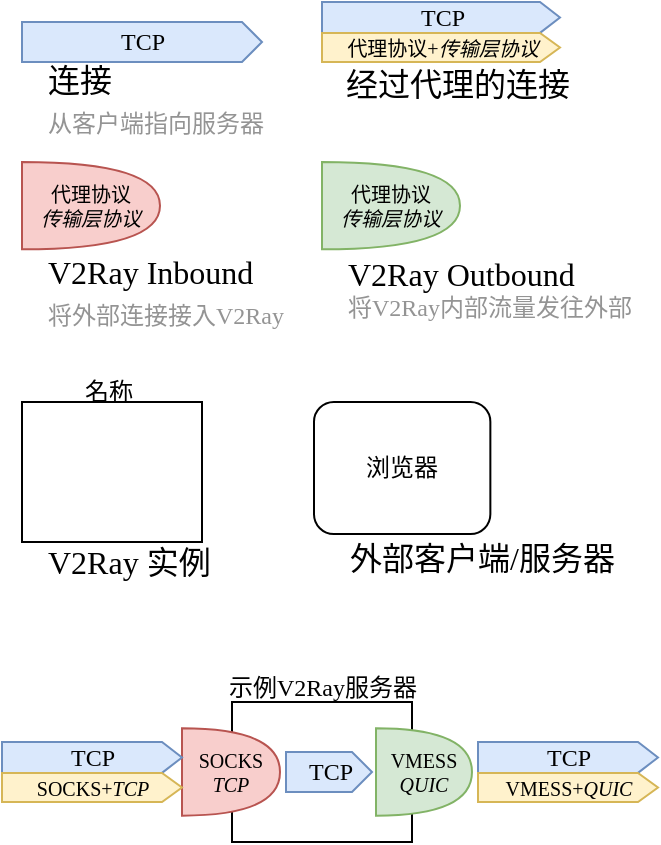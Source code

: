 <mxfile version="18.1.2" type="github" pages="7">
  <diagram id="dAfNnbwmk66fKgJQbiKN" name="图例">
    <mxGraphModel dx="1630" dy="1742" grid="1" gridSize="10" guides="1" tooltips="1" connect="1" arrows="1" fold="1" page="1" pageScale="1" pageWidth="827" pageHeight="1169" math="0" shadow="0">
      <root>
        <mxCell id="0" />
        <mxCell id="1" parent="0" />
        <mxCell id="o6Mup9R42cLi4TRuiqjT-1" value="&lt;div style=&quot;font-size: 10px;&quot;&gt;代理协议&lt;/div&gt;&lt;i&gt;传输层协议&lt;/i&gt;" style="shape=or;whiteSpace=wrap;html=1;fillColor=#f8cecc;strokeColor=#b85450;fontFamily=JetBrains Mono;fontSource=https%3A%2F%2Ffonts.googleapis.com%2Fcss%3Ffamily%3DJetBrains%2BMono;fontSize=10;" vertex="1" parent="1">
          <mxGeometry x="-490" y="10.0" width="69" height="43.64" as="geometry" />
        </mxCell>
        <mxCell id="_T0HbXTaDHtxMW7bPjik-1" value="&lt;div style=&quot;font-size: 10px;&quot;&gt;代理协议&lt;/div&gt;&lt;i&gt;传输层协议&lt;/i&gt;" style="shape=or;whiteSpace=wrap;html=1;fillColor=#d5e8d4;strokeColor=#82b366;fontFamily=JetBrains Mono;fontSource=https%3A%2F%2Ffonts.googleapis.com%2Fcss%3Ffamily%3DJetBrains%2BMono;fontSize=10;" vertex="1" parent="1">
          <mxGeometry x="-340" y="10" width="69" height="43.64" as="geometry" />
        </mxCell>
        <mxCell id="qxkkCo4nE8JRs2fD6mIy-1" value="TCP" style="html=1;shadow=0;dashed=0;align=center;verticalAlign=middle;shape=mxgraph.arrows2.arrow;dy=0;dx=10;notch=0;fillColor=#dae8fc;strokeColor=#6c8ebf;fontFamily=JetBrains Mono;fontSource=https%3A%2F%2Ffonts.googleapis.com%2Fcss%3Ffamily%3DJetBrains%2BMono;" vertex="1" parent="1">
          <mxGeometry x="-490" y="-60" width="120" height="20" as="geometry" />
        </mxCell>
        <mxCell id="TTGA-UtNI_HF1vfTKt_W-1" value="" style="group;fontFamily=JetBrains Mono;fontSource=https%3A%2F%2Ffonts.googleapis.com%2Fcss%3Ffamily%3DJetBrains%2BMono;" vertex="1" connectable="0" parent="1">
          <mxGeometry x="-340" y="-60" width="119" height="20" as="geometry" />
        </mxCell>
        <mxCell id="TTGA-UtNI_HF1vfTKt_W-2" value="TCP" style="html=1;shadow=0;dashed=0;align=center;verticalAlign=middle;shape=mxgraph.arrows2.arrow;dy=0;dx=10;notch=0;fillColor=#dae8fc;strokeColor=#6c8ebf;fontFamily=JetBrains Mono;fontSource=https%3A%2F%2Ffonts.googleapis.com%2Fcss%3Ffamily%3DJetBrains%2BMono;" vertex="1" parent="TTGA-UtNI_HF1vfTKt_W-1">
          <mxGeometry y="-10" width="119" height="15.45" as="geometry" />
        </mxCell>
        <mxCell id="TTGA-UtNI_HF1vfTKt_W-3" value="&lt;font style=&quot;font-size: 10px;&quot;&gt;代理协议+&lt;i&gt;传输层协议&lt;/i&gt;&lt;br&gt;&lt;/font&gt;" style="html=1;shadow=0;dashed=0;align=center;verticalAlign=middle;shape=mxgraph.arrows2.arrow;dy=0;dx=10;notch=0;fillColor=#fff2cc;strokeColor=#d6b656;fontFamily=JetBrains Mono;fontSource=https%3A%2F%2Ffonts.googleapis.com%2Fcss%3Ffamily%3DJetBrains%2BMono;" vertex="1" parent="TTGA-UtNI_HF1vfTKt_W-1">
          <mxGeometry y="5.45" width="119" height="14.55" as="geometry" />
        </mxCell>
        <mxCell id="pmOqeP7_Yko--YPSagWL-1" value="" style="rounded=0;whiteSpace=wrap;html=1;fontFamily=JetBrains Mono;fontSource=https%3A%2F%2Ffonts.googleapis.com%2Fcss%3Ffamily%3DJetBrains%2BMono;" vertex="1" parent="1">
          <mxGeometry x="-490" y="130" width="90" height="70" as="geometry" />
        </mxCell>
        <mxCell id="pmOqeP7_Yko--YPSagWL-2" value="&lt;font style=&quot;font-size: 12px;&quot;&gt;名称&lt;/font&gt;" style="text;strokeColor=none;fillColor=none;html=1;fontSize=16;fontStyle=0;verticalAlign=middle;align=center;fontFamily=JetBrains Mono;fontSource=https%3A%2F%2Ffonts.googleapis.com%2Fcss%3Ffamily%3DJetBrains%2BMono;" vertex="1" parent="1">
          <mxGeometry x="-496" y="108" width="98" height="30" as="geometry" />
        </mxCell>
        <mxCell id="Jau65hqgs5f0Z8g7lOGl-1" value="&lt;div&gt;浏览器&lt;/div&gt;" style="rounded=1;whiteSpace=wrap;html=1;fontFamily=JetBrains Mono;fontSource=https%3A%2F%2Ffonts.googleapis.com%2Fcss%3Ffamily%3DJetBrains%2BMono;" vertex="1" parent="1">
          <mxGeometry x="-344" y="130" width="88.18" height="66" as="geometry" />
        </mxCell>
        <mxCell id="Jau65hqgs5f0Z8g7lOGl-2" value="&lt;p style=&quot;line-height: 0.9;&quot;&gt;&lt;/p&gt;&lt;div&gt;连接&lt;/div&gt;&lt;div&gt;&lt;font style=&quot;font-size: 12px; line-height: 0.9;&quot; color=&quot;#949494&quot;&gt;从客户端指向服务器&lt;/font&gt;&lt;/div&gt;&lt;p&gt;&lt;/p&gt;" style="text;strokeColor=none;fillColor=none;html=1;fontSize=16;fontStyle=0;verticalAlign=middle;align=left;fontFamily=JetBrains Mono;fontSource=https%3A%2F%2Ffonts.googleapis.com%2Fcss%3Ffamily%3DJetBrains%2BMono;" vertex="1" parent="1">
          <mxGeometry x="-479" y="-36" width="98" height="30" as="geometry" />
        </mxCell>
        <mxCell id="MxNdQzAcVEnt0wkq7xaE-1" value="经过代理的连接" style="text;strokeColor=none;fillColor=none;html=1;fontSize=16;fontStyle=0;verticalAlign=middle;align=left;fontFamily=JetBrains Mono;fontSource=https%3A%2F%2Ffonts.googleapis.com%2Fcss%3Ffamily%3DJetBrains%2BMono;" vertex="1" parent="1">
          <mxGeometry x="-330" y="-44" width="98" height="30" as="geometry" />
        </mxCell>
        <mxCell id="MxNdQzAcVEnt0wkq7xaE-2" value="&lt;div&gt;V2Ray Inbound&lt;/div&gt;&lt;div&gt;&lt;font style=&quot;font-size: 12px;&quot; color=&quot;#949494&quot;&gt;将外部连接接入V2Ray&lt;/font&gt;&lt;br&gt;&lt;/div&gt;" style="text;strokeColor=none;fillColor=none;html=1;fontSize=16;fontStyle=0;verticalAlign=middle;align=left;fontFamily=JetBrains Mono;fontSource=https%3A%2F%2Ffonts.googleapis.com%2Fcss%3Ffamily%3DJetBrains%2BMono;" vertex="1" parent="1">
          <mxGeometry x="-479" y="60.0" width="98" height="30" as="geometry" />
        </mxCell>
        <mxCell id="MxNdQzAcVEnt0wkq7xaE-3" value="&lt;div&gt;V2Ray Outbound&lt;/div&gt;&lt;div style=&quot;font-size: 12px;&quot;&gt;&lt;font style=&quot;font-size: 12px;&quot; color=&quot;#949494&quot;&gt;将V2Ray内部流量发往外部&lt;/font&gt;&lt;/div&gt;" style="text;strokeColor=none;fillColor=none;html=1;fontSize=16;fontStyle=0;verticalAlign=middle;align=left;fontFamily=JetBrains Mono;fontSource=https%3A%2F%2Ffonts.googleapis.com%2Fcss%3Ffamily%3DJetBrains%2BMono;" vertex="1" parent="1">
          <mxGeometry x="-329" y="58.0" width="98" height="30" as="geometry" />
        </mxCell>
        <mxCell id="MxNdQzAcVEnt0wkq7xaE-4" value="V2Ray 实例" style="text;strokeColor=none;fillColor=none;html=1;fontSize=16;fontStyle=0;verticalAlign=middle;align=left;fontFamily=JetBrains Mono;fontSource=https%3A%2F%2Ffonts.googleapis.com%2Fcss%3Ffamily%3DJetBrains%2BMono;" vertex="1" parent="1">
          <mxGeometry x="-479" y="195" width="98" height="30" as="geometry" />
        </mxCell>
        <mxCell id="MxNdQzAcVEnt0wkq7xaE-5" value="外部客户端/服务器" style="text;strokeColor=none;fillColor=none;html=1;fontSize=16;fontStyle=0;verticalAlign=middle;align=left;fontFamily=JetBrains Mono;fontSource=https%3A%2F%2Ffonts.googleapis.com%2Fcss%3Ffamily%3DJetBrains%2BMono;" vertex="1" parent="1">
          <mxGeometry x="-328" y="193" width="98" height="30" as="geometry" />
        </mxCell>
        <mxCell id="w8hfhVoCcNEX6yFM0_vX-1" value="" style="rounded=0;whiteSpace=wrap;html=1;fontFamily=JetBrains Mono;fontSource=https%3A%2F%2Ffonts.googleapis.com%2Fcss%3Ffamily%3DJetBrains%2BMono;" vertex="1" parent="1">
          <mxGeometry x="-385" y="280" width="90" height="70" as="geometry" />
        </mxCell>
        <mxCell id="w8hfhVoCcNEX6yFM0_vX-2" value="&lt;font style=&quot;font-size: 12px;&quot;&gt;示例V2Ray服务器&lt;br&gt;&lt;/font&gt;" style="text;strokeColor=none;fillColor=none;html=1;fontSize=16;fontStyle=0;verticalAlign=middle;align=center;fontFamily=JetBrains Mono;fontSource=https%3A%2F%2Ffonts.googleapis.com%2Fcss%3Ffamily%3DJetBrains%2BMono;" vertex="1" parent="1">
          <mxGeometry x="-389" y="256" width="98" height="30" as="geometry" />
        </mxCell>
        <mxCell id="sjZLa66RfU1RfS4yLoRG-1" value="&lt;div style=&quot;font-size: 10px;&quot;&gt;SOCKS&lt;/div&gt;&lt;i&gt;TCP&lt;/i&gt;" style="shape=or;whiteSpace=wrap;html=1;fillColor=#f8cecc;strokeColor=#b85450;fontFamily=JetBrains Mono;fontSource=https%3A%2F%2Ffonts.googleapis.com%2Fcss%3Ffamily%3DJetBrains%2BMono;fontSize=10;" vertex="1" parent="1">
          <mxGeometry x="-410" y="293.18" width="49" height="43.64" as="geometry" />
        </mxCell>
        <mxCell id="sjZLa66RfU1RfS4yLoRG-2" value="" style="group;fontFamily=JetBrains Mono;fontSource=https%3A%2F%2Ffonts.googleapis.com%2Fcss%3Ffamily%3DJetBrains%2BMono;" vertex="1" connectable="0" parent="1">
          <mxGeometry x="-500" y="310" width="90" height="20" as="geometry" />
        </mxCell>
        <mxCell id="sjZLa66RfU1RfS4yLoRG-3" value="TCP" style="html=1;shadow=0;dashed=0;align=center;verticalAlign=middle;shape=mxgraph.arrows2.arrow;dy=0;dx=10;notch=0;fillColor=#dae8fc;strokeColor=#6c8ebf;fontFamily=JetBrains Mono;fontSource=https%3A%2F%2Ffonts.googleapis.com%2Fcss%3Ffamily%3DJetBrains%2BMono;" vertex="1" parent="sjZLa66RfU1RfS4yLoRG-2">
          <mxGeometry y="-10" width="90" height="15.45" as="geometry" />
        </mxCell>
        <mxCell id="sjZLa66RfU1RfS4yLoRG-4" value="&lt;font style=&quot;font-size: 10px;&quot;&gt;SOCKS+&lt;i&gt;TCP&lt;/i&gt;&lt;br&gt;&lt;/font&gt;" style="html=1;shadow=0;dashed=0;align=center;verticalAlign=middle;shape=mxgraph.arrows2.arrow;dy=0;dx=10;notch=0;fillColor=#fff2cc;strokeColor=#d6b656;fontFamily=JetBrains Mono;fontSource=https%3A%2F%2Ffonts.googleapis.com%2Fcss%3Ffamily%3DJetBrains%2BMono;" vertex="1" parent="sjZLa66RfU1RfS4yLoRG-2">
          <mxGeometry y="5.45" width="90" height="14.55" as="geometry" />
        </mxCell>
        <mxCell id="sjZLa66RfU1RfS4yLoRG-5" value="TCP" style="html=1;shadow=0;dashed=0;align=center;verticalAlign=middle;shape=mxgraph.arrows2.arrow;dy=0;dx=10;notch=0;fillColor=#dae8fc;strokeColor=#6c8ebf;fontFamily=JetBrains Mono;fontSource=https%3A%2F%2Ffonts.googleapis.com%2Fcss%3Ffamily%3DJetBrains%2BMono;" vertex="1" parent="1">
          <mxGeometry x="-358" y="305" width="43" height="20" as="geometry" />
        </mxCell>
        <mxCell id="9r4dRgKhwODtP6IZI2q_-1" value="&lt;div style=&quot;font-size: 10px;&quot;&gt;VMESS&lt;/div&gt;&lt;i&gt;QUIC&lt;/i&gt;" style="shape=or;whiteSpace=wrap;html=1;fillColor=#d5e8d4;strokeColor=#82b366;fontFamily=JetBrains Mono;fontSource=https%3A%2F%2Ffonts.googleapis.com%2Fcss%3Ffamily%3DJetBrains%2BMono;fontSize=10;flipH=0;" vertex="1" parent="1">
          <mxGeometry x="-313" y="293.18" width="48" height="43.64" as="geometry" />
        </mxCell>
        <mxCell id="P2veyeH3kjwsgPFa4diE-1" value="" style="group;fontFamily=JetBrains Mono;fontSource=https%3A%2F%2Ffonts.googleapis.com%2Fcss%3Ffamily%3DJetBrains%2BMono;" vertex="1" connectable="0" parent="1">
          <mxGeometry x="-262" y="310" width="90" height="20" as="geometry" />
        </mxCell>
        <mxCell id="P2veyeH3kjwsgPFa4diE-2" value="TCP" style="html=1;shadow=0;dashed=0;align=center;verticalAlign=middle;shape=mxgraph.arrows2.arrow;dy=0;dx=10;notch=0;fillColor=#dae8fc;strokeColor=#6c8ebf;fontFamily=JetBrains Mono;fontSource=https%3A%2F%2Ffonts.googleapis.com%2Fcss%3Ffamily%3DJetBrains%2BMono;" vertex="1" parent="P2veyeH3kjwsgPFa4diE-1">
          <mxGeometry y="-10" width="90" height="15.45" as="geometry" />
        </mxCell>
        <mxCell id="P2veyeH3kjwsgPFa4diE-3" value="&lt;font style=&quot;font-size: 10px;&quot;&gt;VMESS+&lt;i&gt;QUIC&lt;/i&gt;&lt;br&gt;&lt;/font&gt;" style="html=1;shadow=0;dashed=0;align=center;verticalAlign=middle;shape=mxgraph.arrows2.arrow;dy=0;dx=10;notch=0;fillColor=#fff2cc;strokeColor=#d6b656;fontFamily=JetBrains Mono;fontSource=https%3A%2F%2Ffonts.googleapis.com%2Fcss%3Ffamily%3DJetBrains%2BMono;" vertex="1" parent="P2veyeH3kjwsgPFa4diE-1">
          <mxGeometry y="5.45" width="90" height="14.55" as="geometry" />
        </mxCell>
      </root>
    </mxGraphModel>
  </diagram>
  <diagram id="DFa13ro1AjPYyjHEfTWc" name="freedom与dokodemo-door">
    <mxGraphModel dx="1630" dy="573" grid="1" gridSize="10" guides="1" tooltips="1" connect="1" arrows="1" fold="1" page="1" pageScale="1" pageWidth="827" pageHeight="1169" math="0" shadow="0">
      <root>
        <mxCell id="0" />
        <mxCell id="1" parent="0" />
        <mxCell id="RgY1SdrORI9S9d0nVSXh-1" value="" style="rounded=0;whiteSpace=wrap;html=1;fontFamily=JetBrains Mono;fontSource=https%3A%2F%2Ffonts.googleapis.com%2Fcss%3Ffamily%3DJetBrains%2BMono;" vertex="1" parent="1">
          <mxGeometry x="-464" y="260" width="90" height="70" as="geometry" />
        </mxCell>
        <mxCell id="hvBE3PIqUk8m6vGcTWOG-1" value="&lt;div style=&quot;font-size: 10px;&quot;&gt;SOCKS&lt;/div&gt;&lt;i&gt;TCP&lt;/i&gt;" style="shape=or;whiteSpace=wrap;html=1;fillColor=#f8cecc;strokeColor=#b85450;fontFamily=JetBrains Mono;fontSource=https%3A%2F%2Ffonts.googleapis.com%2Fcss%3Ffamily%3DJetBrains%2BMono;fontSize=10;" vertex="1" parent="1">
          <mxGeometry x="-500" y="273.18" width="69" height="43.64" as="geometry" />
        </mxCell>
        <mxCell id="hvBE3PIqUk8m6vGcTWOG-3" value="" style="rounded=0;whiteSpace=wrap;html=1;fontFamily=JetBrains Mono;fontSource=https%3A%2F%2Ffonts.googleapis.com%2Fcss%3Ffamily%3DJetBrains%2BMono;" vertex="1" parent="1">
          <mxGeometry x="-464" y="340" width="90" height="70" as="geometry" />
        </mxCell>
        <mxCell id="hvBE3PIqUk8m6vGcTWOG-4" value="&lt;div style=&quot;font-size: 10px;&quot;&gt;SOCKS&lt;/div&gt;&lt;i&gt;TCP&lt;/i&gt;" style="shape=or;whiteSpace=wrap;html=1;fillColor=#d5e8d4;strokeColor=#82b366;fontFamily=JetBrains Mono;fontSource=https%3A%2F%2Ffonts.googleapis.com%2Fcss%3Ffamily%3DJetBrains%2BMono;fontSize=10;flipH=1;" vertex="1" parent="1">
          <mxGeometry x="-500" y="353.18" width="69" height="43.64" as="geometry" />
        </mxCell>
        <mxCell id="hvBE3PIqUk8m6vGcTWOG-6" value="" style="rounded=0;whiteSpace=wrap;html=1;fontFamily=JetBrains Mono;fontSource=https%3A%2F%2Ffonts.googleapis.com%2Fcss%3Ffamily%3DJetBrains%2BMono;" vertex="1" parent="1">
          <mxGeometry x="-464" y="500" width="90" height="70" as="geometry" />
        </mxCell>
        <mxCell id="hvBE3PIqUk8m6vGcTWOG-7" value="&lt;div style=&quot;font-size: 10px;&quot;&gt;dokodemo&lt;/div&gt;&lt;div style=&quot;font-size: 10px;&quot;&gt;door&lt;br&gt;&lt;/div&gt;" style="shape=or;whiteSpace=wrap;html=1;fillColor=#f8cecc;strokeColor=#b85450;fontFamily=JetBrains Mono;fontSource=https%3A%2F%2Ffonts.googleapis.com%2Fcss%3Ffamily%3DJetBrains%2BMono;fontSize=10;" vertex="1" parent="1">
          <mxGeometry x="-500" y="513.18" width="69" height="43.64" as="geometry" />
        </mxCell>
        <mxCell id="hvBE3PIqUk8m6vGcTWOG-8" value="" style="rounded=0;whiteSpace=wrap;html=1;fontFamily=JetBrains Mono;fontSource=https%3A%2F%2Ffonts.googleapis.com%2Fcss%3Ffamily%3DJetBrains%2BMono;" vertex="1" parent="1">
          <mxGeometry x="-464" y="420" width="90" height="70" as="geometry" />
        </mxCell>
        <mxCell id="hvBE3PIqUk8m6vGcTWOG-10" value="freedom" style="shape=or;whiteSpace=wrap;html=1;fillColor=#d5e8d4;strokeColor=#82b366;fontFamily=JetBrains Mono;fontSource=https%3A%2F%2Ffonts.googleapis.com%2Fcss%3Ffamily%3DJetBrains%2BMono;fontSize=10;flipH=1;" vertex="1" parent="1">
          <mxGeometry x="-500" y="433.18" width="69" height="43.64" as="geometry" />
        </mxCell>
        <mxCell id="S6eYevt60ShdOg9nqXxd-1" value="" style="group;fontFamily=JetBrains Mono;fontSource=https%3A%2F%2Ffonts.googleapis.com%2Fcss%3Ffamily%3DJetBrains%2BMono;" vertex="1" connectable="0" parent="1">
          <mxGeometry x="-590" y="290" width="90" height="20" as="geometry" />
        </mxCell>
        <mxCell id="S6eYevt60ShdOg9nqXxd-2" value="TCP" style="html=1;shadow=0;dashed=0;align=center;verticalAlign=middle;shape=mxgraph.arrows2.arrow;dy=0;dx=10;notch=0;fillColor=#dae8fc;strokeColor=#6c8ebf;fontFamily=JetBrains Mono;fontSource=https%3A%2F%2Ffonts.googleapis.com%2Fcss%3Ffamily%3DJetBrains%2BMono;" vertex="1" parent="S6eYevt60ShdOg9nqXxd-1">
          <mxGeometry y="-10" width="90" height="15.45" as="geometry" />
        </mxCell>
        <mxCell id="S6eYevt60ShdOg9nqXxd-3" value="&lt;font style=&quot;font-size: 10px;&quot;&gt;SOCKS+&lt;i&gt;TCP&lt;/i&gt;&lt;br&gt;&lt;/font&gt;" style="html=1;shadow=0;dashed=0;align=center;verticalAlign=middle;shape=mxgraph.arrows2.arrow;dy=0;dx=10;notch=0;fillColor=#fff2cc;strokeColor=#d6b656;fontFamily=JetBrains Mono;fontSource=https%3A%2F%2Ffonts.googleapis.com%2Fcss%3Ffamily%3DJetBrains%2BMono;" vertex="1" parent="S6eYevt60ShdOg9nqXxd-1">
          <mxGeometry y="5.45" width="90" height="14.55" as="geometry" />
        </mxCell>
        <mxCell id="S6eYevt60ShdOg9nqXxd-4" value="" style="group;fontFamily=JetBrains Mono;fontSource=https%3A%2F%2Ffonts.googleapis.com%2Fcss%3Ffamily%3DJetBrains%2BMono;flipH=1;" vertex="1" connectable="0" parent="1">
          <mxGeometry x="-592" y="369" width="90" height="20" as="geometry" />
        </mxCell>
        <mxCell id="S6eYevt60ShdOg9nqXxd-5" value="TCP" style="html=1;shadow=0;dashed=0;align=center;verticalAlign=middle;shape=mxgraph.arrows2.arrow;dy=0;dx=10;notch=0;fillColor=#dae8fc;strokeColor=#6c8ebf;fontFamily=JetBrains Mono;fontSource=https%3A%2F%2Ffonts.googleapis.com%2Fcss%3Ffamily%3DJetBrains%2BMono;flipH=1;" vertex="1" parent="S6eYevt60ShdOg9nqXxd-4">
          <mxGeometry y="-10" width="90" height="15.45" as="geometry" />
        </mxCell>
        <mxCell id="S6eYevt60ShdOg9nqXxd-6" value="&lt;font style=&quot;font-size: 10px;&quot;&gt;SOCKS+&lt;i&gt;TCP&lt;/i&gt;&lt;br&gt;&lt;/font&gt;" style="html=1;shadow=0;dashed=0;align=center;verticalAlign=middle;shape=mxgraph.arrows2.arrow;dy=0;dx=10;notch=0;fillColor=#fff2cc;strokeColor=#d6b656;fontFamily=JetBrains Mono;fontSource=https%3A%2F%2Ffonts.googleapis.com%2Fcss%3Ffamily%3DJetBrains%2BMono;flipH=1;" vertex="1" parent="S6eYevt60ShdOg9nqXxd-4">
          <mxGeometry y="5.45" width="90" height="14.55" as="geometry" />
        </mxCell>
        <mxCell id="HJSUjO4BT2Obr7LfX1TW-1" value="TCP" style="html=1;shadow=0;dashed=0;align=center;verticalAlign=middle;shape=mxgraph.arrows2.arrow;dy=0;dx=10;notch=0;fillColor=#dae8fc;strokeColor=#6c8ebf;fontFamily=JetBrains Mono;fontSource=https%3A%2F%2Ffonts.googleapis.com%2Fcss%3Ffamily%3DJetBrains%2BMono;" vertex="1" parent="1">
          <mxGeometry x="-428" y="285" width="48" height="20" as="geometry" />
        </mxCell>
        <mxCell id="HJSUjO4BT2Obr7LfX1TW-2" value="TCP" style="html=1;shadow=0;dashed=0;align=center;verticalAlign=middle;shape=mxgraph.arrows2.arrow;dy=0;dx=10;notch=0;fillColor=#dae8fc;strokeColor=#6c8ebf;fontFamily=JetBrains Mono;fontSource=https%3A%2F%2Ffonts.googleapis.com%2Fcss%3Ffamily%3DJetBrains%2BMono;flipH=1;" vertex="1" parent="1">
          <mxGeometry x="-428" y="365" width="48" height="20" as="geometry" />
        </mxCell>
        <mxCell id="HJSUjO4BT2Obr7LfX1TW-4" value="TCP" style="html=1;shadow=0;dashed=0;align=center;verticalAlign=middle;shape=mxgraph.arrows2.arrow;dy=0;dx=10;notch=0;fillColor=#dae8fc;strokeColor=#6c8ebf;fontFamily=JetBrains Mono;fontSource=https%3A%2F%2Ffonts.googleapis.com%2Fcss%3Ffamily%3DJetBrains%2BMono;flipH=1;" vertex="1" parent="1">
          <mxGeometry x="-428" y="445" width="48" height="20" as="geometry" />
        </mxCell>
        <mxCell id="HJSUjO4BT2Obr7LfX1TW-5" value="TCP" style="html=1;shadow=0;dashed=0;align=center;verticalAlign=middle;shape=mxgraph.arrows2.arrow;dy=0;dx=10;notch=0;fillColor=#dae8fc;strokeColor=#6c8ebf;fontFamily=JetBrains Mono;fontSource=https%3A%2F%2Ffonts.googleapis.com%2Fcss%3Ffamily%3DJetBrains%2BMono;flipH=1;" vertex="1" parent="1">
          <mxGeometry x="-590" y="445" width="88" height="20" as="geometry" />
        </mxCell>
        <mxCell id="HJSUjO4BT2Obr7LfX1TW-7" value="TCP" style="html=1;shadow=0;dashed=0;align=center;verticalAlign=middle;shape=mxgraph.arrows2.arrow;dy=0;dx=10;notch=0;fillColor=#dae8fc;strokeColor=#6c8ebf;fontFamily=JetBrains Mono;fontSource=https%3A%2F%2Ffonts.googleapis.com%2Fcss%3Ffamily%3DJetBrains%2BMono;" vertex="1" parent="1">
          <mxGeometry x="-428" y="525" width="48" height="20" as="geometry" />
        </mxCell>
        <mxCell id="HJSUjO4BT2Obr7LfX1TW-9" value="TCP" style="html=1;shadow=0;dashed=0;align=center;verticalAlign=middle;shape=mxgraph.arrows2.arrow;dy=0;dx=10;notch=0;fillColor=#dae8fc;strokeColor=#6c8ebf;fontFamily=JetBrains Mono;fontSource=https%3A%2F%2Ffonts.googleapis.com%2Fcss%3Ffamily%3DJetBrains%2BMono;" vertex="1" parent="1">
          <mxGeometry x="-590" y="525" width="90" height="20" as="geometry" />
        </mxCell>
        <mxCell id="ySHYZ-0ZvfYXWJ1j6FS9-1" value="&lt;div style=&quot;font-size: 15px;&quot;&gt;&lt;font style=&quot;font-size: 15px;&quot;&gt;普通Inbound&lt;/font&gt;&lt;/div&gt;&lt;div style=&quot;font-size: 15px;&quot;&gt;&lt;font style=&quot;font-size: 15px;&quot;&gt;&lt;font style=&quot;font-size: 13px;&quot; color=&quot;#808080&quot;&gt;以TCP上的SOCKS协议为例&lt;/font&gt;&lt;br&gt;&lt;/font&gt;&lt;/div&gt;" style="text;whiteSpace=wrap;html=1;fontSize=10;fontFamily=JetBrains Mono;" vertex="1" parent="1">
          <mxGeometry x="-360" y="273.18" width="190" height="30" as="geometry" />
        </mxCell>
        <mxCell id="ySHYZ-0ZvfYXWJ1j6FS9-2" value="&lt;div style=&quot;font-size: 15px;&quot;&gt;&lt;font style=&quot;font-size: 15px;&quot;&gt;普通Outbound&lt;/font&gt;&lt;/div&gt;&lt;div style=&quot;font-size: 15px;&quot;&gt;&lt;font style=&quot;font-size: 15px;&quot;&gt;&lt;font style=&quot;font-size: 13px;&quot; color=&quot;#808080&quot;&gt;以TCP上的SOCKS协议为例&lt;/font&gt;&lt;br&gt;&lt;/font&gt;&lt;/div&gt;" style="text;whiteSpace=wrap;html=1;fontSize=10;fontFamily=JetBrains Mono;" vertex="1" parent="1">
          <mxGeometry x="-360" y="355" width="190" height="30" as="geometry" />
        </mxCell>
        <mxCell id="ySHYZ-0ZvfYXWJ1j6FS9-3" value="&lt;font style=&quot;font-size: 15px;&quot;&gt;freedom&lt;/font&gt;" style="text;whiteSpace=wrap;html=1;fontSize=10;fontFamily=JetBrains Mono;" vertex="1" parent="1">
          <mxGeometry x="-360" y="440" width="190" height="30" as="geometry" />
        </mxCell>
        <mxCell id="ySHYZ-0ZvfYXWJ1j6FS9-4" value="&lt;font style=&quot;font-size: 15px;&quot;&gt;dokodemo-door&lt;/font&gt;" style="text;whiteSpace=wrap;html=1;fontSize=10;fontFamily=JetBrains Mono;" vertex="1" parent="1">
          <mxGeometry x="-360" y="513.18" width="190" height="30" as="geometry" />
        </mxCell>
      </root>
    </mxGraphModel>
  </diagram>
  <diagram id="C4GlOoCxmBKQTsUnS-NL" name="反向代理图例">
    <mxGraphModel dx="1630" dy="573" grid="1" gridSize="10" guides="1" tooltips="1" connect="1" arrows="1" fold="1" page="1" pageScale="1" pageWidth="827" pageHeight="1169" math="0" shadow="0">
      <root>
        <mxCell id="0" />
        <mxCell id="1" parent="0" />
        <mxCell id="kIGqS3nICt2DYd9XcbXg-1" value="&lt;div&gt;&lt;i&gt;域名&lt;br&gt;&lt;/i&gt;&lt;/div&gt;" style="html=1;whiteSpace=wrap;aspect=fixed;shape=isoRectangle;fontFamily=JetBrains Mono;fontSource=https%3A%2F%2Ffonts.googleapis.com%2Fcss%3Ffamily%3DJetBrains%2BMono;fontSize=10;fillColor=#b0e3e6;strokeColor=#0e8088;" vertex="1" parent="1">
          <mxGeometry x="-460" y="510" width="90" height="54" as="geometry" />
        </mxCell>
        <mxCell id="kIGqS3nICt2DYd9XcbXg-2" value="&lt;div&gt;V2Ray Bridge&lt;/div&gt;&lt;div&gt;在Outbound之间转发流量&lt;br&gt;&lt;/div&gt;" style="text;strokeColor=none;fillColor=none;html=1;fontSize=16;fontStyle=0;verticalAlign=middle;align=left;fontFamily=JetBrains Mono;fontSource=https%3A%2F%2Ffonts.googleapis.com%2Fcss%3Ffamily%3DJetBrains%2BMono;" vertex="1" parent="1">
          <mxGeometry x="-360" y="517" width="98" height="30" as="geometry" />
        </mxCell>
        <mxCell id="kIGqS3nICt2DYd9XcbXg-3" value="&lt;div&gt;V2Ray Portal&lt;/div&gt;&lt;div&gt;在Inbound之间转发流量&lt;br&gt;&lt;/div&gt;" style="text;strokeColor=none;fillColor=none;html=1;fontSize=16;fontStyle=0;verticalAlign=middle;align=left;fontFamily=JetBrains Mono;fontSource=https%3A%2F%2Ffonts.googleapis.com%2Fcss%3Ffamily%3DJetBrains%2BMono;" vertex="1" parent="1">
          <mxGeometry x="-360" y="597" width="98" height="30" as="geometry" />
        </mxCell>
        <mxCell id="kIGqS3nICt2DYd9XcbXg-4" value="&lt;div&gt;&lt;i&gt;域名&lt;br&gt;&lt;/i&gt;&lt;/div&gt;" style="html=1;whiteSpace=wrap;aspect=fixed;shape=isoRectangle;fontFamily=JetBrains Mono;fontSource=https%3A%2F%2Ffonts.googleapis.com%2Fcss%3Ffamily%3DJetBrains%2BMono;fontSize=10;fillColor=#fad9d5;strokeColor=#ae4132;" vertex="1" parent="1">
          <mxGeometry x="-460" y="580" width="90" height="54" as="geometry" />
        </mxCell>
        <mxCell id="kIGqS3nICt2DYd9XcbXg-5" value="" style="group;fontFamily=JetBrains Mono;fontSource=https%3A%2F%2Ffonts.googleapis.com%2Fcss%3Ffamily%3DJetBrains%2BMono;flipH=0;" vertex="1" connectable="0" parent="1">
          <mxGeometry x="-490" y="660" width="119" height="20" as="geometry" />
        </mxCell>
        <mxCell id="kIGqS3nICt2DYd9XcbXg-6" value="TCP" style="html=1;shadow=0;dashed=0;align=center;verticalAlign=middle;shape=mxgraph.arrows2.arrow;dy=0;dx=10;notch=0;fillColor=#dae8fc;strokeColor=#6c8ebf;fontFamily=JetBrains Mono;fontSource=https%3A%2F%2Ffonts.googleapis.com%2Fcss%3Ffamily%3DJetBrains%2BMono;flipH=1;" vertex="1" parent="kIGqS3nICt2DYd9XcbXg-5">
          <mxGeometry y="-10" width="119" height="15.45" as="geometry" />
        </mxCell>
        <mxCell id="kIGqS3nICt2DYd9XcbXg-7" value="域名&lt;font style=&quot;font-size: 10px;&quot;&gt;&lt;br&gt;&lt;/font&gt;" style="html=1;shadow=0;dashed=0;align=center;verticalAlign=middle;shape=mxgraph.arrows2.arrow;dy=0;dx=10;notch=0;fillColor=#b0e3e6;strokeColor=#0e8088;fontFamily=JetBrains Mono;fontSource=https%3A%2F%2Ffonts.googleapis.com%2Fcss%3Ffamily%3DJetBrains%2BMono;flipH=0;" vertex="1" parent="kIGqS3nICt2DYd9XcbXg-5">
          <mxGeometry y="5.45" width="119" height="14.55" as="geometry" />
        </mxCell>
        <mxCell id="kIGqS3nICt2DYd9XcbXg-8" value="反向代理连接" style="text;strokeColor=none;fillColor=none;html=1;fontSize=16;fontStyle=0;verticalAlign=middle;align=left;fontFamily=JetBrains Mono;fontSource=https%3A%2F%2Ffonts.googleapis.com%2Fcss%3Ffamily%3DJetBrains%2BMono;" vertex="1" parent="1">
          <mxGeometry x="-360" y="650" width="98" height="30" as="geometry" />
        </mxCell>
      </root>
    </mxGraphModel>
  </diagram>
  <diagram id="-a_eOgk3tNtn--gN5NtH" name="简单模型">
    <mxGraphModel dx="1496" dy="478" grid="1" gridSize="10" guides="1" tooltips="1" connect="1" arrows="1" fold="1" page="1" pageScale="1" pageWidth="827" pageHeight="1169" math="0" shadow="0">
      <root>
        <mxCell id="0" />
        <mxCell id="1" parent="0" />
        <mxCell id="kUxxyB-mZXL6-8QbKrn9-2" value="" style="rounded=0;whiteSpace=wrap;html=1;fontFamily=JetBrains Mono;fontSource=https%3A%2F%2Ffonts.googleapis.com%2Fcss%3Ffamily%3DJetBrains%2BMono;" vertex="1" parent="1">
          <mxGeometry x="-253" y="290" width="90" height="120" as="geometry" />
        </mxCell>
        <mxCell id="kUxxyB-mZXL6-8QbKrn9-3" value="&lt;p style=&quot;line-height: 0.8;&quot;&gt;&lt;/p&gt;&lt;div&gt;&lt;font style=&quot;font-size: 10px;&quot;&gt;SOCKS&lt;/font&gt;&lt;/div&gt;&lt;font size=&quot;1&quot;&gt;&lt;i&gt;TCP&lt;/i&gt;&lt;/font&gt;&lt;br&gt;&lt;p&gt;&lt;/p&gt;" style="shape=or;whiteSpace=wrap;html=1;fillColor=#f8cecc;strokeColor=#b85450;fontFamily=JetBrains Mono;fontSource=https%3A%2F%2Ffonts.googleapis.com%2Fcss%3Ffamily%3DJetBrains%2BMono;" vertex="1" parent="1">
          <mxGeometry x="-276.64" y="328.18" width="43.64" height="43.64" as="geometry" />
        </mxCell>
        <mxCell id="kUxxyB-mZXL6-8QbKrn9-4" value="&lt;div&gt;vmess&lt;/div&gt;&lt;div&gt;&lt;i&gt;TCP&lt;/i&gt;&lt;br&gt;&lt;/div&gt;" style="shape=or;whiteSpace=wrap;html=1;fillColor=#d5e8d4;strokeColor=#82b366;fontFamily=JetBrains Mono;fontSource=https%3A%2F%2Ffonts.googleapis.com%2Fcss%3Ffamily%3DJetBrains%2BMono;" vertex="1" parent="1">
          <mxGeometry x="-178.45" y="328.18" width="45.45" height="43.64" as="geometry" />
        </mxCell>
        <mxCell id="kUxxyB-mZXL6-8QbKrn9-8" value="" style="group;fontFamily=JetBrains Mono;fontSource=https%3A%2F%2Ffonts.googleapis.com%2Fcss%3Ffamily%3DJetBrains%2BMono;" vertex="1" connectable="0" parent="1">
          <mxGeometry x="-132.997" y="344.995" width="74.182" height="20" as="geometry" />
        </mxCell>
        <mxCell id="kUxxyB-mZXL6-8QbKrn9-6" value="TCP" style="html=1;shadow=0;dashed=0;align=center;verticalAlign=middle;shape=mxgraph.arrows2.arrow;dy=0;dx=10;notch=0;fillColor=#dae8fc;strokeColor=#6c8ebf;fontFamily=JetBrains Mono;fontSource=https%3A%2F%2Ffonts.googleapis.com%2Fcss%3Ffamily%3DJetBrains%2BMono;" vertex="1" parent="kUxxyB-mZXL6-8QbKrn9-8">
          <mxGeometry y="-10" width="74.18" height="15.45" as="geometry" />
        </mxCell>
        <mxCell id="kUxxyB-mZXL6-8QbKrn9-7" value="&lt;font style=&quot;font-size: 10px;&quot; data-font-src=&quot;https://fonts.googleapis.com/css?family=JetBrains+Mono&quot;&gt;vmess&lt;/font&gt;&lt;font style=&quot;font-size: 10px;&quot;&gt;+&lt;i&gt;TCP&lt;/i&gt;&lt;/font&gt;" style="html=1;shadow=0;dashed=0;align=center;verticalAlign=middle;shape=mxgraph.arrows2.arrow;dy=0;dx=10;notch=0;fillColor=#fff2cc;strokeColor=#d6b656;fontFamily=JetBrains Mono;fontSource=https%3A%2F%2Ffonts.googleapis.com%2Fcss%3Ffamily%3DJetBrains%2BMono;" vertex="1" parent="kUxxyB-mZXL6-8QbKrn9-8">
          <mxGeometry y="5.45" width="74.18" height="14.55" as="geometry" />
        </mxCell>
        <mxCell id="kUxxyB-mZXL6-8QbKrn9-10" value="TCP" style="html=1;shadow=0;dashed=0;align=center;verticalAlign=middle;shape=mxgraph.arrows2.arrow;dy=0;dx=10;notch=0;fillColor=#dae8fc;strokeColor=#6c8ebf;fontFamily=JetBrains Mono;fontSource=https%3A%2F%2Ffonts.googleapis.com%2Fcss%3Ffamily%3DJetBrains%2BMono;" vertex="1" parent="1">
          <mxGeometry x="92" y="340" width="65.45" height="20" as="geometry" />
        </mxCell>
        <mxCell id="kUxxyB-mZXL6-8QbKrn9-11" value="TCP" style="html=1;shadow=0;dashed=0;align=center;verticalAlign=middle;shape=mxgraph.arrows2.arrow;dy=0;dx=10;notch=0;fillColor=#dae8fc;strokeColor=#6c8ebf;fontFamily=JetBrains Mono;fontSource=https%3A%2F%2Ffonts.googleapis.com%2Fcss%3Ffamily%3DJetBrains%2BMono;" vertex="1" parent="1">
          <mxGeometry x="-233" y="340" width="54.55" height="20" as="geometry" />
        </mxCell>
        <mxCell id="kUxxyB-mZXL6-8QbKrn9-12" value="" style="rounded=0;whiteSpace=wrap;html=1;fontFamily=JetBrains Mono;fontSource=https%3A%2F%2Ffonts.googleapis.com%2Fcss%3Ffamily%3DJetBrains%2BMono;" vertex="1" parent="1">
          <mxGeometry x="-40.72" y="290" width="97.72" height="120" as="geometry" />
        </mxCell>
        <mxCell id="kUxxyB-mZXL6-8QbKrn9-13" value="&lt;div style=&quot;font-size: 10px;&quot;&gt;&lt;font style=&quot;font-size: 10px;&quot;&gt;vmess&lt;/font&gt;&lt;/div&gt;&lt;font style=&quot;font-size: 10px;&quot;&gt;&lt;i&gt;TCP&lt;br&gt;&lt;/i&gt;&lt;/font&gt;" style="shape=or;whiteSpace=wrap;html=1;fillColor=#f8cecc;strokeColor=#b85450;fontFamily=JetBrains Mono;fontSource=https%3A%2F%2Ffonts.googleapis.com%2Fcss%3Ffamily%3DJetBrains%2BMono;" vertex="1" parent="1">
          <mxGeometry x="-58.82" y="328.18" width="40" height="43.64" as="geometry" />
        </mxCell>
        <mxCell id="kUxxyB-mZXL6-8QbKrn9-14" value="&lt;div style=&quot;font-size: 10px;&quot;&gt;&lt;font style=&quot;font-size: 10px;&quot;&gt;freedom&lt;br&gt;&lt;/font&gt;&lt;/div&gt;" style="shape=or;whiteSpace=wrap;html=1;fillColor=#d5e8d4;strokeColor=#82b366;fontFamily=JetBrains Mono;fontSource=https%3A%2F%2Ffonts.googleapis.com%2Fcss%3Ffamily%3DJetBrains%2BMono;" vertex="1" parent="1">
          <mxGeometry x="39.91" y="328.18" width="50.09" height="43.64" as="geometry" />
        </mxCell>
        <mxCell id="kUxxyB-mZXL6-8QbKrn9-15" value="TCP" style="html=1;shadow=0;dashed=0;align=center;verticalAlign=middle;shape=mxgraph.arrows2.arrow;dy=0;dx=10;notch=0;fillColor=#dae8fc;strokeColor=#6c8ebf;fontFamily=JetBrains Mono;fontSource=https%3A%2F%2Ffonts.googleapis.com%2Fcss%3Ffamily%3DJetBrains%2BMono;" vertex="1" parent="1">
          <mxGeometry x="-18.82" y="340" width="58.73" height="20" as="geometry" />
        </mxCell>
        <mxCell id="kUxxyB-mZXL6-8QbKrn9-19" value="TCP" style="html=1;shadow=0;dashed=0;align=center;verticalAlign=middle;shape=mxgraph.arrows2.arrow;dy=0;dx=10;notch=0;fillColor=#dae8fc;strokeColor=#6c8ebf;fontFamily=JetBrains Mono;fontSource=https%3A%2F%2Ffonts.googleapis.com%2Fcss%3Ffamily%3DJetBrains%2BMono;" vertex="1" parent="1">
          <mxGeometry x="-350" y="334.55" width="73.36" height="15.45" as="geometry" />
        </mxCell>
        <mxCell id="kUxxyB-mZXL6-8QbKrn9-20" value="&lt;font style=&quot;font-size: 10px;&quot;&gt;SOCKS&lt;font style=&quot;font-size: 10px;&quot;&gt;+&lt;i&gt;TCP&lt;/i&gt;&lt;/font&gt;&lt;/font&gt;" style="html=1;shadow=0;dashed=0;align=center;verticalAlign=middle;shape=mxgraph.arrows2.arrow;dy=0;dx=10;notch=0;fillColor=#fff2cc;strokeColor=#d6b656;fontFamily=JetBrains Mono;fontSource=https%3A%2F%2Ffonts.googleapis.com%2Fcss%3Ffamily%3DJetBrains%2BMono;" vertex="1" parent="1">
          <mxGeometry x="-350" y="350" width="73.36" height="15" as="geometry" />
        </mxCell>
        <mxCell id="kUxxyB-mZXL6-8QbKrn9-24" value="&lt;div&gt;浏览器&lt;/div&gt;&lt;div&gt;(支持&lt;/div&gt;&lt;div&gt;socks代理)&lt;br&gt;&lt;/div&gt;" style="rounded=1;whiteSpace=wrap;html=1;fontFamily=JetBrains Mono;fontSource=https%3A%2F%2Ffonts.googleapis.com%2Fcss%3Ffamily%3DJetBrains%2BMono;" vertex="1" parent="1">
          <mxGeometry x="-430" y="290" width="78.18" height="120" as="geometry" />
        </mxCell>
        <mxCell id="kUxxyB-mZXL6-8QbKrn9-25" value="网页服务器" style="rounded=1;whiteSpace=wrap;html=1;fontFamily=JetBrains Mono;fontSource=https%3A%2F%2Ffonts.googleapis.com%2Fcss%3Ffamily%3DJetBrains%2BMono;" vertex="1" parent="1">
          <mxGeometry x="159.45" y="290" width="78.18" height="120" as="geometry" />
        </mxCell>
        <mxCell id="kUxxyB-mZXL6-8QbKrn9-26" value="&lt;font style=&quot;font-size: 15px;&quot;&gt;V2Ray客户端&lt;/font&gt;" style="text;strokeColor=none;fillColor=none;html=1;fontSize=16;fontStyle=0;verticalAlign=middle;align=center;fontFamily=JetBrains Mono;fontSource=https%3A%2F%2Ffonts.googleapis.com%2Fcss%3Ffamily%3DJetBrains%2BMono;" vertex="1" parent="1">
          <mxGeometry x="-257" y="260" width="98" height="30" as="geometry" />
        </mxCell>
        <mxCell id="kUxxyB-mZXL6-8QbKrn9-27" value="&lt;font style=&quot;font-size: 15px;&quot;&gt;V2Ray服务器&lt;/font&gt;" style="text;strokeColor=none;fillColor=none;html=1;fontSize=16;fontStyle=0;verticalAlign=middle;align=center;fontFamily=JetBrains Mono;fontSource=https%3A%2F%2Ffonts.googleapis.com%2Fcss%3Ffamily%3DJetBrains%2BMono;" vertex="1" parent="1">
          <mxGeometry x="-41" y="260" width="98" height="30" as="geometry" />
        </mxCell>
      </root>
    </mxGraphModel>
  </diagram>
  <diagram id="qUSkxOYkUHjP52pBDUFQ" name="反向代理模型">
    <mxGraphModel dx="1772" dy="674" grid="1" gridSize="10" guides="1" tooltips="1" connect="1" arrows="1" fold="1" page="1" pageScale="1" pageWidth="827" pageHeight="1169" math="0" shadow="0">
      <root>
        <mxCell id="0" />
        <mxCell id="1" parent="0" />
        <mxCell id="ZHhKA3xxa_BlzV9NOmU7-7" value="TCP" style="html=1;shadow=0;dashed=0;align=center;verticalAlign=middle;shape=mxgraph.arrows2.arrow;dy=0;dx=10;notch=0;fillColor=#dae8fc;strokeColor=#6c8ebf;fontFamily=JetBrains Mono;fontSource=https%3A%2F%2Ffonts.googleapis.com%2Fcss%3Ffamily%3DJetBrains%2BMono;flipH=1;" vertex="1" parent="1">
          <mxGeometry x="83.18" y="340" width="65.45" height="20" as="geometry" />
        </mxCell>
        <mxCell id="ZHhKA3xxa_BlzV9NOmU7-9" value="" style="rounded=0;whiteSpace=wrap;html=1;fontFamily=JetBrains Mono;fontSource=https%3A%2F%2Ffonts.googleapis.com%2Fcss%3Ffamily%3DJetBrains%2BMono;" vertex="1" parent="1">
          <mxGeometry x="-80" y="290" width="119.91" height="180" as="geometry" />
        </mxCell>
        <mxCell id="ZHhKA3xxa_BlzV9NOmU7-10" value="&lt;div style=&quot;font-size: 10px;&quot;&gt;dokodemo-&lt;/div&gt;door" style="shape=or;whiteSpace=wrap;html=1;fillColor=#f8cecc;strokeColor=#b85450;fontFamily=JetBrains Mono;fontSource=https%3A%2F%2Ffonts.googleapis.com%2Fcss%3Ffamily%3DJetBrains%2BMono;flipH=1;fontSize=10;" vertex="1" parent="1">
          <mxGeometry x="20" y="328.18" width="61.55" height="43.64" as="geometry" />
        </mxCell>
        <mxCell id="ZHhKA3xxa_BlzV9NOmU7-13" value="TCP" style="html=1;shadow=0;dashed=0;align=center;verticalAlign=middle;shape=mxgraph.arrows2.arrow;dy=0;dx=10;notch=0;fillColor=#dae8fc;strokeColor=#6c8ebf;fontFamily=JetBrains Mono;fontSource=https%3A%2F%2Ffonts.googleapis.com%2Fcss%3Ffamily%3DJetBrains%2BMono;flipH=1;" vertex="1" parent="1">
          <mxGeometry x="-460" y="342.09" width="75.18" height="15.45" as="geometry" />
        </mxCell>
        <mxCell id="ZHhKA3xxa_BlzV9NOmU7-15" value="网页服务器" style="rounded=1;whiteSpace=wrap;html=1;fontFamily=JetBrains Mono;fontSource=https%3A%2F%2Ffonts.googleapis.com%2Fcss%3Ffamily%3DJetBrains%2BMono;" vertex="1" parent="1">
          <mxGeometry x="-538.18" y="291" width="78.18" height="120" as="geometry" />
        </mxCell>
        <mxCell id="ZHhKA3xxa_BlzV9NOmU7-16" value="浏览器" style="rounded=1;whiteSpace=wrap;html=1;fontFamily=JetBrains Mono;fontSource=https%3A%2F%2Ffonts.googleapis.com%2Fcss%3Ffamily%3DJetBrains%2BMono;" vertex="1" parent="1">
          <mxGeometry x="152" y="290" width="78.18" height="120" as="geometry" />
        </mxCell>
        <mxCell id="ZHhKA3xxa_BlzV9NOmU7-18" value="外网服务器" style="text;strokeColor=none;fillColor=none;html=1;fontSize=16;fontStyle=0;verticalAlign=middle;align=center;fontFamily=JetBrains Mono;fontSource=https%3A%2F%2Ffonts.googleapis.com%2Fcss%3Ffamily%3DJetBrains%2BMono;" vertex="1" parent="1">
          <mxGeometry x="-69.05" y="260" width="98" height="30" as="geometry" />
        </mxCell>
        <mxCell id="kt0yC8OSN1YI0qSnyHlI-1" value="re.ver.se" style="html=1;whiteSpace=wrap;aspect=fixed;shape=isoRectangle;fontFamily=JetBrains Mono;fontSource=https%3A%2F%2Ffonts.googleapis.com%2Fcss%3Ffamily%3DJetBrains%2BMono;fontSize=10;fillColor=#fad9d5;strokeColor=#ae4132;" vertex="1" parent="1">
          <mxGeometry x="-60" y="420" width="80" height="48" as="geometry" />
        </mxCell>
        <mxCell id="kt0yC8OSN1YI0qSnyHlI-3" value="&lt;p style=&quot;line-height: 0.8;&quot;&gt;&lt;/p&gt;&lt;div&gt;&lt;font style=&quot;font-size: 10px;&quot;&gt;vless&lt;/font&gt;&lt;/div&gt;&lt;font size=&quot;1&quot;&gt;&lt;i&gt;QUIC&lt;/i&gt;&lt;/font&gt;&lt;br&gt;&lt;p&gt;&lt;/p&gt;" style="shape=or;whiteSpace=wrap;html=1;fillColor=#f8cecc;strokeColor=#b85450;fontFamily=JetBrains Mono;fontSource=https%3A%2F%2Ffonts.googleapis.com%2Fcss%3Ffamily%3DJetBrains%2BMono;" vertex="1" parent="1">
          <mxGeometry x="-110" y="326" width="60" height="43.64" as="geometry" />
        </mxCell>
        <mxCell id="kt0yC8OSN1YI0qSnyHlI-4" value="TCP" style="html=1;shadow=0;dashed=0;align=center;verticalAlign=middle;shape=mxgraph.arrows2.arrow;dy=0;dx=10;notch=0;fillColor=#dae8fc;strokeColor=#6c8ebf;fontFamily=JetBrains Mono;fontSource=https%3A%2F%2Ffonts.googleapis.com%2Fcss%3Ffamily%3DJetBrains%2BMono;flipH=1;rotation=300;" vertex="1" parent="1">
          <mxGeometry x="-20" y="390" width="65.45" height="15" as="geometry" />
        </mxCell>
        <mxCell id="DFzKY6krtGT2lfIgrM9Z-1" value="TCP" style="html=1;shadow=0;dashed=0;align=center;verticalAlign=middle;shape=mxgraph.arrows2.arrow;dy=0;dx=10;notch=0;fillColor=#dae8fc;strokeColor=#6c8ebf;fontFamily=JetBrains Mono;fontSource=https%3A%2F%2Ffonts.googleapis.com%2Fcss%3Ffamily%3DJetBrains%2BMono;flipH=1;rotation=60;" vertex="1" parent="1">
          <mxGeometry x="-79.13" y="387.5" width="65.45" height="13" as="geometry" />
        </mxCell>
        <mxCell id="t-DRDJ2CueAatbwlD4yn-1" value="&lt;div style=&quot;font-size: 10px;&quot;&gt;&lt;font style=&quot;font-size: 10px;&quot;&gt;re.ver.se&lt;/font&gt;&lt;/div&gt;" style="html=1;shadow=0;dashed=0;align=center;verticalAlign=middle;shape=mxgraph.arrows2.arrow;dy=0;dx=10;notch=0;fillColor=#b0e3e6;strokeColor=#0e8088;fontFamily=JetBrains Mono;fontSource=https%3A%2F%2Ffonts.googleapis.com%2Fcss%3Ffamily%3DJetBrains%2BMono;flipH=0;rotation=60;" vertex="1" parent="1">
          <mxGeometry x="-91" y="394" width="65.45" height="13" as="geometry" />
        </mxCell>
        <mxCell id="V7yOf0kyQEygGPk0awSX-1" value="" style="rounded=0;whiteSpace=wrap;html=1;fontFamily=JetBrains Mono;fontSource=https%3A%2F%2Ffonts.googleapis.com%2Fcss%3Ffamily%3DJetBrains%2BMono;" vertex="1" parent="1">
          <mxGeometry x="-350" y="290" width="119.91" height="180" as="geometry" />
        </mxCell>
        <mxCell id="V7yOf0kyQEygGPk0awSX-3" value="内网服务器" style="text;strokeColor=none;fillColor=none;html=1;fontSize=16;fontStyle=0;verticalAlign=middle;align=center;fontFamily=JetBrains Mono;fontSource=https%3A%2F%2Ffonts.googleapis.com%2Fcss%3Ffamily%3DJetBrains%2BMono;" vertex="1" parent="1">
          <mxGeometry x="-339.05" y="260" width="98" height="30" as="geometry" />
        </mxCell>
        <mxCell id="V7yOf0kyQEygGPk0awSX-4" value="&lt;div style=&quot;font-size: 10px;&quot;&gt;&lt;font style=&quot;font-size: 10px;&quot;&gt;vless&lt;/font&gt;&lt;/div&gt;&lt;div style=&quot;font-size: 10px;&quot;&gt;&lt;font style=&quot;font-size: 10px;&quot;&gt;&lt;i&gt;QUIC&lt;/i&gt;&lt;br&gt;&lt;/font&gt;&lt;/div&gt;" style="shape=or;whiteSpace=wrap;html=1;fillColor=#d5e8d4;strokeColor=#82b366;fontFamily=JetBrains Mono;fontSource=https%3A%2F%2Ffonts.googleapis.com%2Fcss%3Ffamily%3DJetBrains%2BMono;" vertex="1" parent="1">
          <mxGeometry x="-260" y="328" width="55.45" height="43.64" as="geometry" />
        </mxCell>
        <mxCell id="V7yOf0kyQEygGPk0awSX-5" value="freedom" style="shape=or;whiteSpace=wrap;html=1;fillColor=#d5e8d4;strokeColor=#82b366;fontFamily=JetBrains Mono;fontSource=https%3A%2F%2Ffonts.googleapis.com%2Fcss%3Ffamily%3DJetBrains%2BMono;flipH=1;" vertex="1" parent="1">
          <mxGeometry x="-380" y="328" width="55.45" height="43.64" as="geometry" />
        </mxCell>
        <mxCell id="V7yOf0kyQEygGPk0awSX-6" value="re.ver.se" style="html=1;whiteSpace=wrap;aspect=fixed;shape=isoRectangle;fontFamily=JetBrains Mono;fontSource=https%3A%2F%2Ffonts.googleapis.com%2Fcss%3Ffamily%3DJetBrains%2BMono;fontSize=10;fillColor=#b0e3e6;strokeColor=#0e8088;" vertex="1" parent="1">
          <mxGeometry x="-330.05" y="422" width="80" height="48" as="geometry" />
        </mxCell>
        <mxCell id="V7yOf0kyQEygGPk0awSX-7" value="&lt;div style=&quot;font-size: 10px;&quot;&gt;&lt;font style=&quot;font-size: 10px;&quot;&gt;re.ver.se&lt;/font&gt;&lt;/div&gt;" style="html=1;shadow=0;dashed=0;align=center;verticalAlign=middle;shape=mxgraph.arrows2.arrow;dy=0;dx=10;notch=0;fillColor=#b0e3e6;strokeColor=#0e8088;fontFamily=JetBrains Mono;fontSource=https%3A%2F%2Ffonts.googleapis.com%2Fcss%3Ffamily%3DJetBrains%2BMono;flipH=0;rotation=0;" vertex="1" parent="1">
          <mxGeometry x="-200" y="342.75" width="86" height="16.5" as="geometry" />
        </mxCell>
        <mxCell id="V7yOf0kyQEygGPk0awSX-8" value="TCP" style="html=1;shadow=0;dashed=0;align=center;verticalAlign=middle;shape=mxgraph.arrows2.arrow;dy=0;dx=10;notch=0;fillColor=#dae8fc;strokeColor=#6c8ebf;fontFamily=JetBrains Mono;fontSource=https%3A%2F%2Ffonts.googleapis.com%2Fcss%3Ffamily%3DJetBrains%2BMono;flipH=1;rotation=0;" vertex="1" parent="1">
          <mxGeometry x="-200" y="327.75" width="80" height="15" as="geometry" />
        </mxCell>
        <mxCell id="V7yOf0kyQEygGPk0awSX-9" value="&lt;font style=&quot;font-size: 10px;&quot;&gt;vless+&lt;i&gt;QUIC&lt;/i&gt;&lt;/font&gt;" style="html=1;shadow=0;dashed=0;align=center;verticalAlign=middle;shape=mxgraph.arrows2.arrow;dy=0;dx=10;notch=0;fillColor=#fff2cc;strokeColor=#d6b656;fontFamily=JetBrains Mono;fontSource=https%3A%2F%2Ffonts.googleapis.com%2Fcss%3Ffamily%3DJetBrains%2BMono;" vertex="1" parent="1">
          <mxGeometry x="-200" y="360" width="80" height="15" as="geometry" />
        </mxCell>
        <mxCell id="V7yOf0kyQEygGPk0awSX-10" value="TCP" style="html=1;shadow=0;dashed=0;align=center;verticalAlign=middle;shape=mxgraph.arrows2.arrow;dy=0;dx=10;notch=0;fillColor=#dae8fc;strokeColor=#6c8ebf;fontFamily=JetBrains Mono;fontSource=https%3A%2F%2Ffonts.googleapis.com%2Fcss%3Ffamily%3DJetBrains%2BMono;flipH=1;rotation=300;" vertex="1" parent="1">
          <mxGeometry x="-300" y="392" width="62.28" height="13" as="geometry" />
        </mxCell>
        <mxCell id="V7yOf0kyQEygGPk0awSX-11" value="&lt;div style=&quot;font-size: 10px;&quot;&gt;&lt;font style=&quot;font-size: 10px;&quot;&gt;re.ver.se&lt;/font&gt;&lt;/div&gt;" style="html=1;shadow=0;dashed=0;align=center;verticalAlign=middle;shape=mxgraph.arrows2.arrow;dy=0;dx=10;notch=0;fillColor=#b0e3e6;strokeColor=#0e8088;fontFamily=JetBrains Mono;fontSource=https%3A%2F%2Ffonts.googleapis.com%2Fcss%3Ffamily%3DJetBrains%2BMono;flipH=0;rotation=300;" vertex="1" parent="1">
          <mxGeometry x="-288.72" y="396" width="65.45" height="13" as="geometry" />
        </mxCell>
        <mxCell id="V7yOf0kyQEygGPk0awSX-12" value="TCP" style="html=1;shadow=0;dashed=0;align=center;verticalAlign=middle;shape=mxgraph.arrows2.arrow;dy=0;dx=10;notch=0;fillColor=#dae8fc;strokeColor=#6c8ebf;fontFamily=JetBrains Mono;fontSource=https%3A%2F%2Ffonts.googleapis.com%2Fcss%3Ffamily%3DJetBrains%2BMono;flipH=1;rotation=60;" vertex="1" parent="1">
          <mxGeometry x="-350" y="394" width="62.28" height="13" as="geometry" />
        </mxCell>
      </root>
    </mxGraphModel>
  </diagram>
  <diagram id="timX-3-dgM58Ib0x6Udj" name="带有身份验证的反向代理">
    <mxGraphModel dx="1496" dy="478" grid="1" gridSize="10" guides="1" tooltips="1" connect="1" arrows="1" fold="1" page="1" pageScale="1" pageWidth="827" pageHeight="1169" math="0" shadow="0">
      <root>
        <mxCell id="0" />
        <mxCell id="1" parent="0" />
        <mxCell id="gVldJFzOIA-WBot7rfre-1" value="TCP" style="html=1;shadow=0;dashed=0;align=center;verticalAlign=middle;shape=mxgraph.arrows2.arrow;dy=0;dx=10;notch=0;fillColor=#dae8fc;strokeColor=#6c8ebf;fontFamily=JetBrains Mono;fontSource=https%3A%2F%2Ffonts.googleapis.com%2Fcss%3Ffamily%3DJetBrains%2BMono;flipH=1;" vertex="1" parent="1">
          <mxGeometry x="90" y="328.18" width="75.45" height="20" as="geometry" />
        </mxCell>
        <mxCell id="gVldJFzOIA-WBot7rfre-2" value="" style="rounded=0;whiteSpace=wrap;html=1;fontFamily=JetBrains Mono;fontSource=https%3A%2F%2Ffonts.googleapis.com%2Fcss%3Ffamily%3DJetBrains%2BMono;" vertex="1" parent="1">
          <mxGeometry x="-80" y="290" width="119.91" height="180" as="geometry" />
        </mxCell>
        <mxCell id="gVldJFzOIA-WBot7rfre-3" value="&lt;div&gt;vless&lt;/div&gt;&lt;div&gt;&lt;i&gt;QUIC&lt;/i&gt;&lt;br&gt;&lt;/div&gt;" style="shape=or;whiteSpace=wrap;html=1;fillColor=#f8cecc;strokeColor=#b85450;fontFamily=JetBrains Mono;fontSource=https%3A%2F%2Ffonts.googleapis.com%2Fcss%3Ffamily%3DJetBrains%2BMono;flipH=1;fontSize=10;" vertex="1" parent="1">
          <mxGeometry x="20" y="328.18" width="61.55" height="43.64" as="geometry" />
        </mxCell>
        <mxCell id="gVldJFzOIA-WBot7rfre-4" value="TCP" style="html=1;shadow=0;dashed=0;align=center;verticalAlign=middle;shape=mxgraph.arrows2.arrow;dy=0;dx=10;notch=0;fillColor=#dae8fc;strokeColor=#6c8ebf;fontFamily=JetBrains Mono;fontSource=https%3A%2F%2Ffonts.googleapis.com%2Fcss%3Ffamily%3DJetBrains%2BMono;flipH=1;" vertex="1" parent="1">
          <mxGeometry x="-460" y="342.09" width="75.18" height="15.45" as="geometry" />
        </mxCell>
        <mxCell id="gVldJFzOIA-WBot7rfre-5" value="浏览器" style="rounded=1;whiteSpace=wrap;html=1;fontFamily=JetBrains Mono;fontSource=https%3A%2F%2Ffonts.googleapis.com%2Fcss%3Ffamily%3DJetBrains%2BMono;" vertex="1" parent="1">
          <mxGeometry x="408" y="291" width="78.18" height="120" as="geometry" />
        </mxCell>
        <mxCell id="gVldJFzOIA-WBot7rfre-6" value="外网代理服务器" style="text;strokeColor=none;fillColor=none;html=1;fontSize=16;fontStyle=0;verticalAlign=middle;align=center;fontFamily=JetBrains Mono;fontSource=https%3A%2F%2Ffonts.googleapis.com%2Fcss%3Ffamily%3DJetBrains%2BMono;" vertex="1" parent="1">
          <mxGeometry x="-69.05" y="260" width="98" height="30" as="geometry" />
        </mxCell>
        <mxCell id="gVldJFzOIA-WBot7rfre-7" value="re.ver.se" style="html=1;whiteSpace=wrap;aspect=fixed;shape=isoRectangle;fontFamily=JetBrains Mono;fontSource=https%3A%2F%2Ffonts.googleapis.com%2Fcss%3Ffamily%3DJetBrains%2BMono;fontSize=10;fillColor=#fad9d5;strokeColor=#ae4132;" vertex="1" parent="1">
          <mxGeometry x="-60" y="420" width="80" height="48" as="geometry" />
        </mxCell>
        <mxCell id="gVldJFzOIA-WBot7rfre-8" value="&lt;p style=&quot;line-height: 0.8;&quot;&gt;&lt;/p&gt;&lt;div&gt;&lt;font style=&quot;font-size: 10px;&quot;&gt;vless&lt;/font&gt;&lt;/div&gt;&lt;font size=&quot;1&quot;&gt;&lt;i&gt;QUIC&lt;/i&gt;&lt;/font&gt;&lt;br&gt;&lt;p&gt;&lt;/p&gt;" style="shape=or;whiteSpace=wrap;html=1;fillColor=#f8cecc;strokeColor=#b85450;fontFamily=JetBrains Mono;fontSource=https%3A%2F%2Ffonts.googleapis.com%2Fcss%3Ffamily%3DJetBrains%2BMono;" vertex="1" parent="1">
          <mxGeometry x="-110" y="326" width="60" height="43.64" as="geometry" />
        </mxCell>
        <mxCell id="gVldJFzOIA-WBot7rfre-9" value="TCP" style="html=1;shadow=0;dashed=0;align=center;verticalAlign=middle;shape=mxgraph.arrows2.arrow;dy=0;dx=10;notch=0;fillColor=#dae8fc;strokeColor=#6c8ebf;fontFamily=JetBrains Mono;fontSource=https%3A%2F%2Ffonts.googleapis.com%2Fcss%3Ffamily%3DJetBrains%2BMono;flipH=1;rotation=300;" vertex="1" parent="1">
          <mxGeometry x="-20" y="390" width="65.45" height="15" as="geometry" />
        </mxCell>
        <mxCell id="gVldJFzOIA-WBot7rfre-10" value="TCP" style="html=1;shadow=0;dashed=0;align=center;verticalAlign=middle;shape=mxgraph.arrows2.arrow;dy=0;dx=10;notch=0;fillColor=#dae8fc;strokeColor=#6c8ebf;fontFamily=JetBrains Mono;fontSource=https%3A%2F%2Ffonts.googleapis.com%2Fcss%3Ffamily%3DJetBrains%2BMono;flipH=1;rotation=60;" vertex="1" parent="1">
          <mxGeometry x="-79.13" y="387.5" width="65.45" height="13" as="geometry" />
        </mxCell>
        <mxCell id="gVldJFzOIA-WBot7rfre-11" value="&lt;div style=&quot;font-size: 10px;&quot;&gt;&lt;font style=&quot;font-size: 10px;&quot;&gt;re.ver.se&lt;/font&gt;&lt;/div&gt;" style="html=1;shadow=0;dashed=0;align=center;verticalAlign=middle;shape=mxgraph.arrows2.arrow;dy=0;dx=10;notch=0;fillColor=#b0e3e6;strokeColor=#0e8088;fontFamily=JetBrains Mono;fontSource=https%3A%2F%2Ffonts.googleapis.com%2Fcss%3Ffamily%3DJetBrains%2BMono;flipH=0;rotation=60;" vertex="1" parent="1">
          <mxGeometry x="-91" y="394" width="65.45" height="13" as="geometry" />
        </mxCell>
        <mxCell id="gVldJFzOIA-WBot7rfre-12" value="" style="rounded=0;whiteSpace=wrap;html=1;fontFamily=JetBrains Mono;fontSource=https%3A%2F%2Ffonts.googleapis.com%2Fcss%3Ffamily%3DJetBrains%2BMono;" vertex="1" parent="1">
          <mxGeometry x="-350" y="290" width="119.91" height="180" as="geometry" />
        </mxCell>
        <mxCell id="gVldJFzOIA-WBot7rfre-13" value="内网转发服务器" style="text;strokeColor=none;fillColor=none;html=1;fontSize=16;fontStyle=0;verticalAlign=middle;align=center;fontFamily=JetBrains Mono;fontSource=https%3A%2F%2Ffonts.googleapis.com%2Fcss%3Ffamily%3DJetBrains%2BMono;" vertex="1" parent="1">
          <mxGeometry x="-339.05" y="260" width="98" height="30" as="geometry" />
        </mxCell>
        <mxCell id="gVldJFzOIA-WBot7rfre-14" value="&lt;div style=&quot;font-size: 10px;&quot;&gt;&lt;font style=&quot;font-size: 10px;&quot;&gt;vless&lt;/font&gt;&lt;/div&gt;&lt;div style=&quot;font-size: 10px;&quot;&gt;&lt;font style=&quot;font-size: 10px;&quot;&gt;&lt;i&gt;QUIC&lt;/i&gt;&lt;br&gt;&lt;/font&gt;&lt;/div&gt;" style="shape=or;whiteSpace=wrap;html=1;fillColor=#d5e8d4;strokeColor=#82b366;fontFamily=JetBrains Mono;fontSource=https%3A%2F%2Ffonts.googleapis.com%2Fcss%3Ffamily%3DJetBrains%2BMono;" vertex="1" parent="1">
          <mxGeometry x="-260" y="328" width="55.45" height="43.64" as="geometry" />
        </mxCell>
        <mxCell id="gVldJFzOIA-WBot7rfre-15" value="freedom" style="shape=or;whiteSpace=wrap;html=1;fillColor=#d5e8d4;strokeColor=#82b366;fontFamily=JetBrains Mono;fontSource=https%3A%2F%2Ffonts.googleapis.com%2Fcss%3Ffamily%3DJetBrains%2BMono;flipH=1;" vertex="1" parent="1">
          <mxGeometry x="-380" y="328" width="55.45" height="43.64" as="geometry" />
        </mxCell>
        <mxCell id="gVldJFzOIA-WBot7rfre-16" value="re.ver.se" style="html=1;whiteSpace=wrap;aspect=fixed;shape=isoRectangle;fontFamily=JetBrains Mono;fontSource=https%3A%2F%2Ffonts.googleapis.com%2Fcss%3Ffamily%3DJetBrains%2BMono;fontSize=10;fillColor=#b0e3e6;strokeColor=#0e8088;" vertex="1" parent="1">
          <mxGeometry x="-330.05" y="422" width="80" height="48" as="geometry" />
        </mxCell>
        <mxCell id="gVldJFzOIA-WBot7rfre-17" value="&lt;div style=&quot;font-size: 10px;&quot;&gt;&lt;font style=&quot;font-size: 10px;&quot;&gt;re.ver.se&lt;/font&gt;&lt;/div&gt;" style="html=1;shadow=0;dashed=0;align=center;verticalAlign=middle;shape=mxgraph.arrows2.arrow;dy=0;dx=10;notch=0;fillColor=#b0e3e6;strokeColor=#0e8088;fontFamily=JetBrains Mono;fontSource=https%3A%2F%2Ffonts.googleapis.com%2Fcss%3Ffamily%3DJetBrains%2BMono;flipH=0;rotation=0;" vertex="1" parent="1">
          <mxGeometry x="-200" y="342.75" width="86" height="16.5" as="geometry" />
        </mxCell>
        <mxCell id="gVldJFzOIA-WBot7rfre-18" value="TCP" style="html=1;shadow=0;dashed=0;align=center;verticalAlign=middle;shape=mxgraph.arrows2.arrow;dy=0;dx=10;notch=0;fillColor=#dae8fc;strokeColor=#6c8ebf;fontFamily=JetBrains Mono;fontSource=https%3A%2F%2Ffonts.googleapis.com%2Fcss%3Ffamily%3DJetBrains%2BMono;flipH=1;rotation=0;" vertex="1" parent="1">
          <mxGeometry x="-200" y="327.75" width="80" height="15" as="geometry" />
        </mxCell>
        <mxCell id="gVldJFzOIA-WBot7rfre-19" value="&lt;font style=&quot;font-size: 10px;&quot;&gt;vless+&lt;i&gt;QUIC&lt;/i&gt;&lt;/font&gt;" style="html=1;shadow=0;dashed=0;align=center;verticalAlign=middle;shape=mxgraph.arrows2.arrow;dy=0;dx=10;notch=0;fillColor=#fff2cc;strokeColor=#d6b656;fontFamily=JetBrains Mono;fontSource=https%3A%2F%2Ffonts.googleapis.com%2Fcss%3Ffamily%3DJetBrains%2BMono;" vertex="1" parent="1">
          <mxGeometry x="-200" y="360" width="80" height="15" as="geometry" />
        </mxCell>
        <mxCell id="gVldJFzOIA-WBot7rfre-20" value="TCP" style="html=1;shadow=0;dashed=0;align=center;verticalAlign=middle;shape=mxgraph.arrows2.arrow;dy=0;dx=10;notch=0;fillColor=#dae8fc;strokeColor=#6c8ebf;fontFamily=JetBrains Mono;fontSource=https%3A%2F%2Ffonts.googleapis.com%2Fcss%3Ffamily%3DJetBrains%2BMono;flipH=1;rotation=300;" vertex="1" parent="1">
          <mxGeometry x="-300" y="392" width="62.28" height="13" as="geometry" />
        </mxCell>
        <mxCell id="gVldJFzOIA-WBot7rfre-21" value="&lt;div style=&quot;font-size: 10px;&quot;&gt;&lt;font style=&quot;font-size: 10px;&quot;&gt;re.ver.se&lt;/font&gt;&lt;/div&gt;" style="html=1;shadow=0;dashed=0;align=center;verticalAlign=middle;shape=mxgraph.arrows2.arrow;dy=0;dx=10;notch=0;fillColor=#b0e3e6;strokeColor=#0e8088;fontFamily=JetBrains Mono;fontSource=https%3A%2F%2Ffonts.googleapis.com%2Fcss%3Ffamily%3DJetBrains%2BMono;flipH=0;rotation=300;" vertex="1" parent="1">
          <mxGeometry x="-288.72" y="396" width="65.45" height="13" as="geometry" />
        </mxCell>
        <mxCell id="gVldJFzOIA-WBot7rfre-22" value="TCP" style="html=1;shadow=0;dashed=0;align=center;verticalAlign=middle;shape=mxgraph.arrows2.arrow;dy=0;dx=10;notch=0;fillColor=#dae8fc;strokeColor=#6c8ebf;fontFamily=JetBrains Mono;fontSource=https%3A%2F%2Ffonts.googleapis.com%2Fcss%3Ffamily%3DJetBrains%2BMono;flipH=1;rotation=60;" vertex="1" parent="1">
          <mxGeometry x="-350" y="394" width="62.28" height="13" as="geometry" />
        </mxCell>
        <mxCell id="gVldJFzOIA-WBot7rfre-23" value="&lt;div&gt;网页服务器&lt;/div&gt;" style="rounded=1;whiteSpace=wrap;html=1;fontFamily=JetBrains Mono;fontSource=https%3A%2F%2Ffonts.googleapis.com%2Fcss%3Ffamily%3DJetBrains%2BMono;" vertex="1" parent="1">
          <mxGeometry x="-538.18" y="287" width="78.18" height="120" as="geometry" />
        </mxCell>
        <mxCell id="gVldJFzOIA-WBot7rfre-24" value="" style="rounded=0;whiteSpace=wrap;html=1;fontFamily=JetBrains Mono;fontSource=https%3A%2F%2Ffonts.googleapis.com%2Fcss%3Ffamily%3DJetBrains%2BMono;" vertex="1" parent="1">
          <mxGeometry x="200" y="290" width="119.91" height="180" as="geometry" />
        </mxCell>
        <mxCell id="gVldJFzOIA-WBot7rfre-25" value="&lt;div&gt;vless&lt;/div&gt;&lt;div&gt;&lt;i&gt;QUIC&lt;/i&gt;&lt;br&gt;&lt;/div&gt;" style="shape=or;whiteSpace=wrap;html=1;fillColor=#f8cecc;strokeColor=#b85450;fontFamily=JetBrains Mono;fontSource=https%3A%2F%2Ffonts.googleapis.com%2Fcss%3Ffamily%3DJetBrains%2BMono;flipH=1;fontSize=10;" vertex="1" parent="1">
          <mxGeometry x="290" y="325" width="50" height="44" as="geometry" />
        </mxCell>
        <mxCell id="gVldJFzOIA-WBot7rfre-26" value="客户端" style="text;strokeColor=none;fillColor=none;html=1;fontSize=16;fontStyle=0;verticalAlign=middle;align=center;fontFamily=JetBrains Mono;fontSource=https%3A%2F%2Ffonts.googleapis.com%2Fcss%3Ffamily%3DJetBrains%2BMono;" vertex="1" parent="1">
          <mxGeometry x="210.95" y="260" width="98" height="30" as="geometry" />
        </mxCell>
        <mxCell id="gVldJFzOIA-WBot7rfre-32" value="&lt;div&gt;vless&lt;/div&gt;&lt;div&gt;&lt;i&gt;QUIC&lt;/i&gt;&lt;br&gt;&lt;/div&gt;" style="shape=or;whiteSpace=wrap;html=1;fillColor=#d5e8d4;strokeColor=#82b366;fontFamily=JetBrains Mono;fontSource=https%3A%2F%2Ffonts.googleapis.com%2Fcss%3Ffamily%3DJetBrains%2BMono;flipH=1;" vertex="1" parent="1">
          <mxGeometry x="170" y="325.18" width="55.45" height="43.64" as="geometry" />
        </mxCell>
        <mxCell id="gVldJFzOIA-WBot7rfre-33" value="TCP" style="html=1;shadow=0;dashed=0;align=center;verticalAlign=middle;shape=mxgraph.arrows2.arrow;dy=0;dx=10;notch=0;fillColor=#dae8fc;strokeColor=#6c8ebf;fontFamily=JetBrains Mono;fontSource=https%3A%2F%2Ffonts.googleapis.com%2Fcss%3Ffamily%3DJetBrains%2BMono;flipH=1;" vertex="1" parent="1">
          <mxGeometry x="228" y="337" width="60" height="20" as="geometry" />
        </mxCell>
        <mxCell id="gVldJFzOIA-WBot7rfre-35" value="TCP" style="html=1;shadow=0;dashed=0;align=center;verticalAlign=middle;shape=mxgraph.arrows2.arrow;dy=0;dx=10;notch=0;fillColor=#dae8fc;strokeColor=#6c8ebf;fontFamily=JetBrains Mono;fontSource=https%3A%2F%2Ffonts.googleapis.com%2Fcss%3Ffamily%3DJetBrains%2BMono;flipH=1;" vertex="1" parent="1">
          <mxGeometry x="343" y="341" width="60" height="20" as="geometry" />
        </mxCell>
        <mxCell id="gVldJFzOIA-WBot7rfre-36" value="&lt;font style=&quot;font-size: 10px;&quot;&gt;vless+&lt;i&gt;QUIC&lt;/i&gt;&lt;/font&gt;" style="html=1;shadow=0;dashed=0;align=center;verticalAlign=middle;shape=mxgraph.arrows2.arrow;dy=0;dx=10;notch=0;fillColor=#fff2cc;strokeColor=#d6b656;fontFamily=JetBrains Mono;fontSource=https%3A%2F%2Ffonts.googleapis.com%2Fcss%3Ffamily%3DJetBrains%2BMono;flipH=1;" vertex="1" parent="1">
          <mxGeometry x="90" y="348.18" width="75.45" height="15" as="geometry" />
        </mxCell>
      </root>
    </mxGraphModel>
  </diagram>
  <diagram id="xqaEGHYJj7u1L9espNnr" name="五层模型">
    <mxGraphModel dx="803" dy="573" grid="1" gridSize="10" guides="1" tooltips="1" connect="1" arrows="1" fold="1" page="1" pageScale="1" pageWidth="827" pageHeight="1169" math="0" shadow="0">
      <root>
        <mxCell id="0" />
        <mxCell id="1" parent="0" />
        <mxCell id="zl02PebWC8Mvx-tqmNqG-1" value="1. 物理层: 网线 光纤 无线信道" style="rounded=0;whiteSpace=wrap;html=1;fontFamily=JetBrains Mono;fontSource=https%3A%2F%2Ffonts.googleapis.com%2Fcss%3Ffamily%3DJetBrains%2BMono;fontSize=15;align=left;spacingLeft=20;fillColor=#ffe6cc;strokeColor=#d79b00;fontColor=#949494;" vertex="1" parent="1">
          <mxGeometry x="100" y="330" width="340" height="30" as="geometry" />
        </mxCell>
        <mxCell id="zl02PebWC8Mvx-tqmNqG-2" value="2. 数据链路层: Wi-Fi 以太网 MAC地址" style="rounded=0;whiteSpace=wrap;html=1;fontFamily=JetBrains Mono;fontSource=https%3A%2F%2Ffonts.googleapis.com%2Fcss%3Ffamily%3DJetBrains%2BMono;fontSize=15;align=left;spacingLeft=20;fillColor=#fff2cc;strokeColor=#d6b656;fontColor=#949494;" vertex="1" parent="1">
          <mxGeometry x="100" y="290" width="320" height="30" as="geometry" />
        </mxCell>
        <mxCell id="zl02PebWC8Mvx-tqmNqG-3" value="&lt;div&gt;3. 网络层: IP&lt;br&gt;&lt;/div&gt;" style="rounded=0;whiteSpace=wrap;html=1;fontFamily=JetBrains Mono;fontSource=https%3A%2F%2Ffonts.googleapis.com%2Fcss%3Ffamily%3DJetBrains%2BMono;fontSize=15;align=left;spacingLeft=20;fillColor=#dae8fc;strokeColor=#6c8ebf;fontColor=#949494;" vertex="1" parent="1">
          <mxGeometry x="100" y="250" width="300" height="30" as="geometry" />
        </mxCell>
        <mxCell id="zl02PebWC8Mvx-tqmNqG-4" value="4. 传输层: TCP" style="rounded=0;whiteSpace=wrap;html=1;fontFamily=JetBrains Mono;fontSource=https%3A%2F%2Ffonts.googleapis.com%2Fcss%3Ffamily%3DJetBrains%2BMono;fontSize=15;align=left;spacingLeft=20;fillColor=#d5e8d4;strokeColor=#82b366;" vertex="1" parent="1">
          <mxGeometry x="100" y="210" width="280" height="30" as="geometry" />
        </mxCell>
        <mxCell id="zl02PebWC8Mvx-tqmNqG-5" value="5. 应用层: HTTP(网页)" style="rounded=0;whiteSpace=wrap;html=1;fontFamily=JetBrains Mono;fontSource=https%3A%2F%2Ffonts.googleapis.com%2Fcss%3Ffamily%3DJetBrains%2BMono;fontSize=15;align=left;spacingLeft=20;fillColor=#e1d5e7;strokeColor=#9673a6;fontColor=#949494;" vertex="1" parent="1">
          <mxGeometry x="100" y="170" width="260" height="30" as="geometry" />
        </mxCell>
      </root>
    </mxGraphModel>
  </diagram>
</mxfile>
